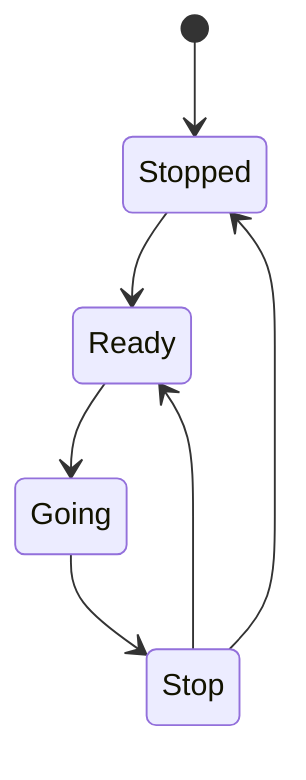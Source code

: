 stateDiagram-v2
    [*] --> Stopped
    Stopped --> Ready
    Ready --> Going
    Going --> Stop
    Stop --> Stopped
    Stop --> Ready